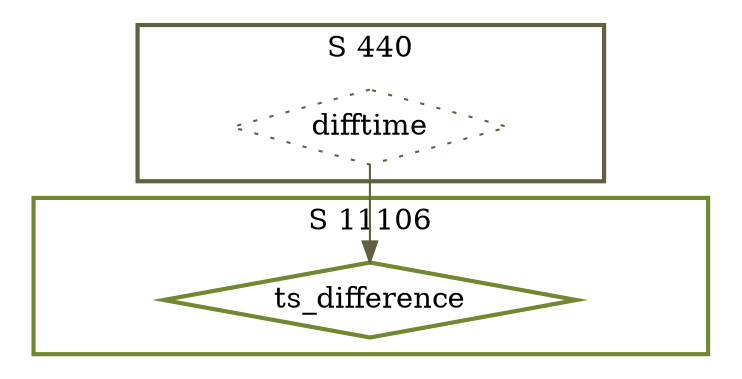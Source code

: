 digraph G {
  ratio=0.500000;
  "UV ts_difference (11106)" [shape=diamond, label="ts_difference",
                              color="#708830", style=bold];
  "UV difftime (440)" [shape=diamond, label="difftime", color="#606040",
                       style=dotted];
  
  subgraph cluster_11106 { label="S 11106";
    color="#708830";
    style=bold;
    "UV ts_difference (11106)"; };
  subgraph cluster_440 { label="S 440";
    color="#606040";
    style=bold;
    "UV difftime (440)"; };
  
  "UV difftime (440)" -> "UV ts_difference (11106)" [color="#606040"];
  
  }